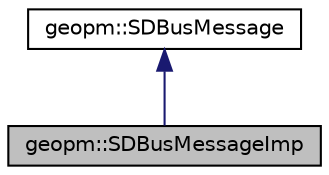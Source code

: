 digraph "geopm::SDBusMessageImp"
{
 // LATEX_PDF_SIZE
  edge [fontname="Helvetica",fontsize="10",labelfontname="Helvetica",labelfontsize="10"];
  node [fontname="Helvetica",fontsize="10",shape=record];
  Node1 [label="geopm::SDBusMessageImp",height=0.2,width=0.4,color="black", fillcolor="grey75", style="filled", fontcolor="black",tooltip=" "];
  Node2 -> Node1 [dir="back",color="midnightblue",fontsize="10",style="solid",fontname="Helvetica"];
  Node2 [label="geopm::SDBusMessage",height=0.2,width=0.4,color="black", fillcolor="white", style="filled",URL="$classgeopm_1_1_s_d_bus_message.html",tooltip="Abstraction around sd_bus interfaces that read from or append to sd_bus_message types."];
}
